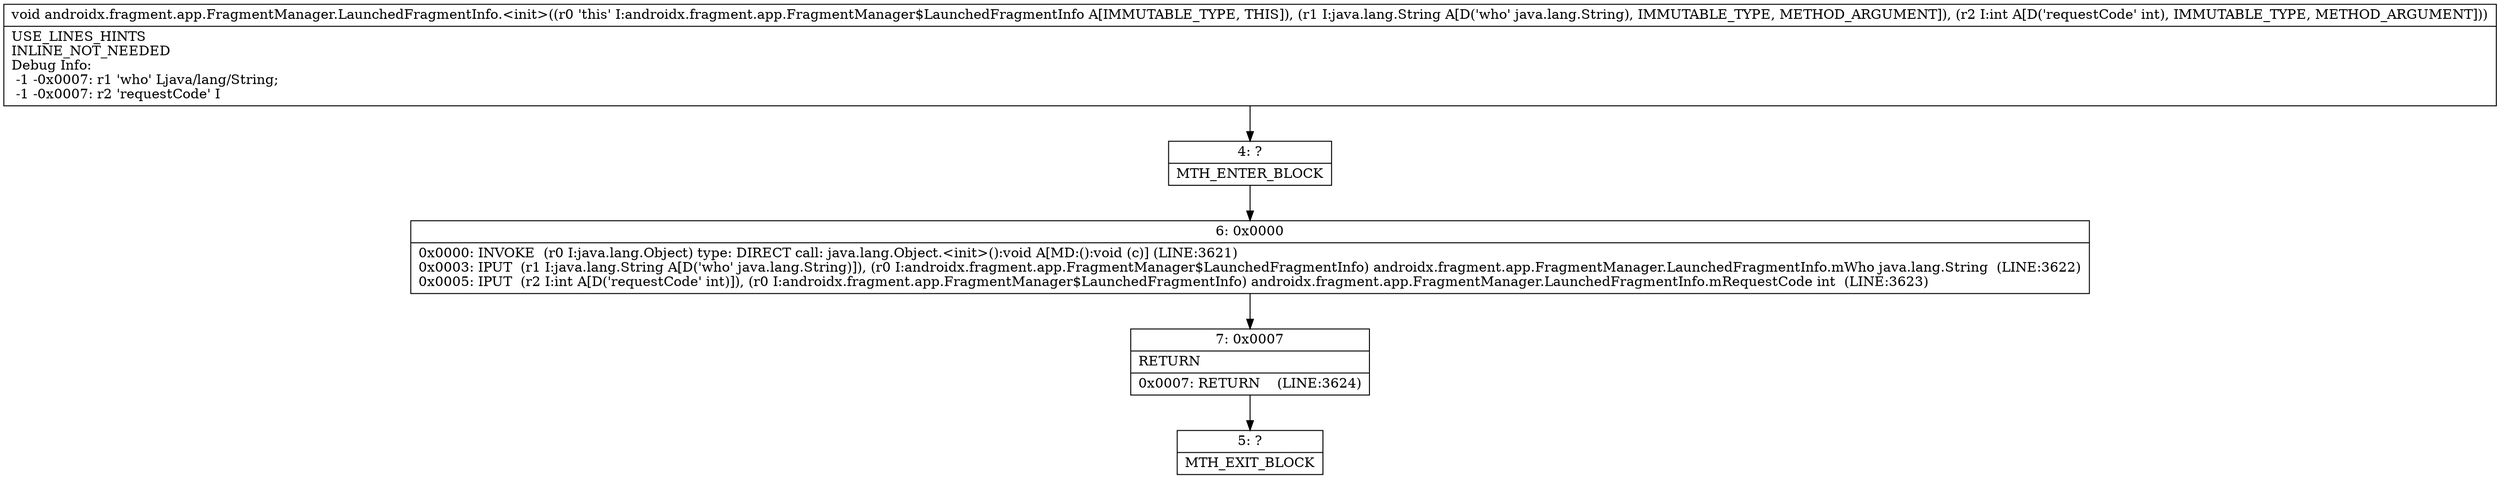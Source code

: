 digraph "CFG forandroidx.fragment.app.FragmentManager.LaunchedFragmentInfo.\<init\>(Ljava\/lang\/String;I)V" {
Node_4 [shape=record,label="{4\:\ ?|MTH_ENTER_BLOCK\l}"];
Node_6 [shape=record,label="{6\:\ 0x0000|0x0000: INVOKE  (r0 I:java.lang.Object) type: DIRECT call: java.lang.Object.\<init\>():void A[MD:():void (c)] (LINE:3621)\l0x0003: IPUT  (r1 I:java.lang.String A[D('who' java.lang.String)]), (r0 I:androidx.fragment.app.FragmentManager$LaunchedFragmentInfo) androidx.fragment.app.FragmentManager.LaunchedFragmentInfo.mWho java.lang.String  (LINE:3622)\l0x0005: IPUT  (r2 I:int A[D('requestCode' int)]), (r0 I:androidx.fragment.app.FragmentManager$LaunchedFragmentInfo) androidx.fragment.app.FragmentManager.LaunchedFragmentInfo.mRequestCode int  (LINE:3623)\l}"];
Node_7 [shape=record,label="{7\:\ 0x0007|RETURN\l|0x0007: RETURN    (LINE:3624)\l}"];
Node_5 [shape=record,label="{5\:\ ?|MTH_EXIT_BLOCK\l}"];
MethodNode[shape=record,label="{void androidx.fragment.app.FragmentManager.LaunchedFragmentInfo.\<init\>((r0 'this' I:androidx.fragment.app.FragmentManager$LaunchedFragmentInfo A[IMMUTABLE_TYPE, THIS]), (r1 I:java.lang.String A[D('who' java.lang.String), IMMUTABLE_TYPE, METHOD_ARGUMENT]), (r2 I:int A[D('requestCode' int), IMMUTABLE_TYPE, METHOD_ARGUMENT]))  | USE_LINES_HINTS\lINLINE_NOT_NEEDED\lDebug Info:\l  \-1 \-0x0007: r1 'who' Ljava\/lang\/String;\l  \-1 \-0x0007: r2 'requestCode' I\l}"];
MethodNode -> Node_4;Node_4 -> Node_6;
Node_6 -> Node_7;
Node_7 -> Node_5;
}

